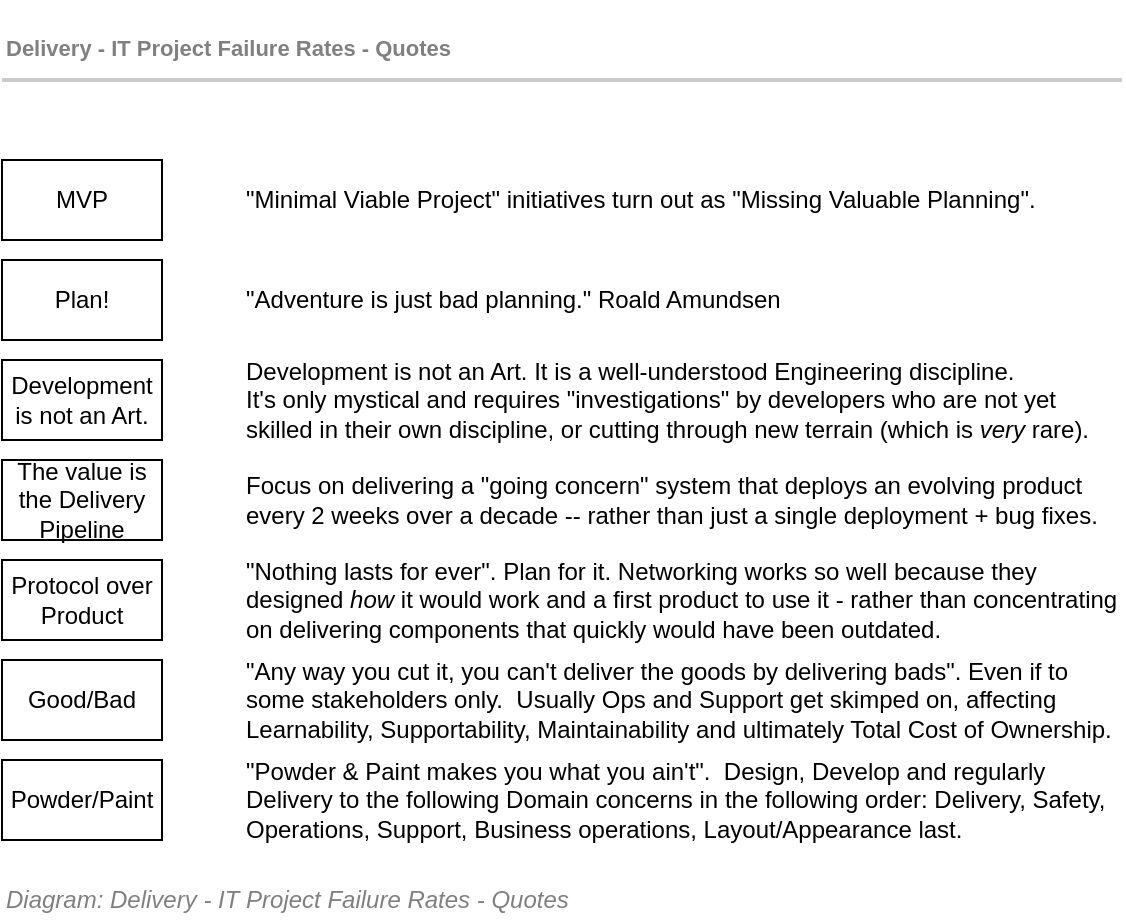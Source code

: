 <mxfile version="17.5.0" type="google"><diagram name="Context/GD/Quotes" id="p-YkXYeWf90onT1nabTF"><mxGraphModel grid="1" page="1" gridSize="10" guides="1" tooltips="1" connect="1" arrows="1" fold="1" pageScale="1" pageWidth="827" pageHeight="1169" math="0" shadow="0"><root><mxCell id="mXGdMgflrdQ1xEfVefRB-0"/><mxCell id="mXGdMgflrdQ1xEfVefRB-1" value="About" parent="mXGdMgflrdQ1xEfVefRB-0"/><mxCell id="mXGdMgflrdQ1xEfVefRB-10" value="Title/Page" parent="mXGdMgflrdQ1xEfVefRB-0"/><mxCell id="mXGdMgflrdQ1xEfVefRB-2" value="" style="group;fontSize=10;" connectable="0" vertex="1" parent="mXGdMgflrdQ1xEfVefRB-10"><mxGeometry x="120" y="120" width="560" height="45" as="geometry"/></mxCell><mxCell id="mXGdMgflrdQ1xEfVefRB-3" value="&lt;font style=&quot;font-size: 11px&quot;&gt;Delivery - IT Project Failure Rates - Quotes&lt;/font&gt;" style="text;strokeColor=none;fillColor=none;html=1;fontSize=24;fontStyle=1;verticalAlign=middle;align=left;shadow=0;glass=0;comic=0;opacity=30;fontColor=#808080;" vertex="1" parent="mXGdMgflrdQ1xEfVefRB-2"><mxGeometry width="560" height="40" as="geometry"/></mxCell><mxCell id="mXGdMgflrdQ1xEfVefRB-4" value="" style="line;strokeWidth=2;html=1;shadow=0;glass=0;comic=0;fillColor=none;fontSize=10;fontColor=#CCCCCC;labelBackgroundColor=none;strokeColor=#CCCCCC;" vertex="1" parent="mXGdMgflrdQ1xEfVefRB-2"><mxGeometry y="35" width="560" height="10" as="geometry"/></mxCell><mxCell id="mXGdMgflrdQ1xEfVefRB-11" value="Boxes" parent="mXGdMgflrdQ1xEfVefRB-0"/><mxCell id="mXGdMgflrdQ1xEfVefRB-5" value="Plan!" style="rounded=0;whiteSpace=wrap;html=1;" vertex="1" parent="mXGdMgflrdQ1xEfVefRB-11"><mxGeometry x="120" y="250" width="80" height="40" as="geometry"/></mxCell><mxCell id="mXGdMgflrdQ1xEfVefRB-23" value="Development is not an Art." style="rounded=0;whiteSpace=wrap;html=1;" vertex="1" parent="mXGdMgflrdQ1xEfVefRB-11"><mxGeometry x="120" y="300" width="80" height="40" as="geometry"/></mxCell><mxCell id="mXGdMgflrdQ1xEfVefRB-25" value="The value is the Delivery Pipeline" style="rounded=0;whiteSpace=wrap;html=1;" vertex="1" parent="mXGdMgflrdQ1xEfVefRB-11"><mxGeometry x="120" y="350" width="80" height="40" as="geometry"/></mxCell><mxCell id="mXGdMgflrdQ1xEfVefRB-27" value="Protocol over Product" style="rounded=0;whiteSpace=wrap;html=1;" vertex="1" parent="mXGdMgflrdQ1xEfVefRB-11"><mxGeometry x="120" y="400" width="80" height="40" as="geometry"/></mxCell><mxCell id="mXGdMgflrdQ1xEfVefRB-29" value="MVP" style="rounded=0;whiteSpace=wrap;html=1;" vertex="1" parent="mXGdMgflrdQ1xEfVefRB-11"><mxGeometry x="120" y="200" width="80" height="40" as="geometry"/></mxCell><mxCell id="mXGdMgflrdQ1xEfVefRB-31" value="Good/Bad" style="rounded=0;whiteSpace=wrap;html=1;" vertex="1" parent="mXGdMgflrdQ1xEfVefRB-11"><mxGeometry x="120" y="450" width="80" height="40" as="geometry"/></mxCell><mxCell id="mXGdMgflrdQ1xEfVefRB-33" value="Powder/Paint" style="rounded=0;whiteSpace=wrap;html=1;" vertex="1" parent="mXGdMgflrdQ1xEfVefRB-11"><mxGeometry x="120" y="500" width="80" height="40" as="geometry"/></mxCell><mxCell id="JwquyI47fJW0Nx44kJB4-2" value="&quot;Powder &amp;amp; Paint makes you what you ain't&quot;.&amp;nbsp; Design, Develop and regularly Delivery to the following Domain concerns in the following order: Delivery, Safety, Operations, Support, Business operations, Layout/Appearance last." style="rounded=1;whiteSpace=wrap;html=1;align=left;strokeColor=none;fillColor=none;" vertex="1" parent="mXGdMgflrdQ1xEfVefRB-11"><mxGeometry x="240" y="500" width="440" height="40" as="geometry"/></mxCell><mxCell id="mXGdMgflrdQ1xEfVefRB-12" value="&quot;Adventure is just bad planning.&quot; Roald Amundsen" style="rounded=1;whiteSpace=wrap;html=1;align=left;strokeColor=none;fillColor=none;" vertex="1" parent="mXGdMgflrdQ1xEfVefRB-11"><mxGeometry x="240" y="250" width="440" height="40" as="geometry"/></mxCell><mxCell id="mXGdMgflrdQ1xEfVefRB-24" value="Development is not an Art. It is a well-understood Engineering discipline.&amp;nbsp; &lt;br&gt;It's only mystical and requires &quot;investigations&quot; by developers who are not yet skilled in their own discipline, or cutting through new terrain (which is &lt;i&gt;very&lt;/i&gt; rare)." style="rounded=1;whiteSpace=wrap;html=1;align=left;strokeColor=none;fillColor=none;" vertex="1" parent="mXGdMgflrdQ1xEfVefRB-11"><mxGeometry x="240" y="300" width="440" height="40" as="geometry"/></mxCell><mxCell id="mXGdMgflrdQ1xEfVefRB-26" value="Focus on delivering a &quot;going concern&quot; system that deploys an evolving product every 2 weeks over a decade -- rather than just a single deployment + bug fixes.&amp;nbsp;&amp;nbsp;" style="rounded=1;whiteSpace=wrap;html=1;align=left;strokeColor=none;fillColor=none;" vertex="1" parent="mXGdMgflrdQ1xEfVefRB-11"><mxGeometry x="240" y="350" width="440" height="40" as="geometry"/></mxCell><mxCell id="mXGdMgflrdQ1xEfVefRB-28" value="&quot;Nothing lasts for ever&quot;. Plan for it. Networking works so well because they designed &lt;i&gt;how&lt;/i&gt; it would work and a first product to use it - rather than concentrating on delivering components that quickly would have been outdated." style="rounded=1;whiteSpace=wrap;html=1;align=left;strokeColor=none;fillColor=none;" vertex="1" parent="mXGdMgflrdQ1xEfVefRB-11"><mxGeometry x="240" y="400" width="440" height="40" as="geometry"/></mxCell><mxCell id="mXGdMgflrdQ1xEfVefRB-30" value="&quot;Minimal Viable Project&quot; initiatives turn out as &quot;Missing Valuable Planning&quot;." style="rounded=1;whiteSpace=wrap;html=1;align=left;strokeColor=none;fillColor=none;" vertex="1" parent="mXGdMgflrdQ1xEfVefRB-11"><mxGeometry x="240" y="200" width="440" height="40" as="geometry"/></mxCell><mxCell id="mXGdMgflrdQ1xEfVefRB-32" value="&quot;Any way you cut it, you can't deliver the goods by delivering bads&quot;. Even if to some stakeholders only.&amp;nbsp; Usually Ops and Support get skimped on, affecting&amp;nbsp; Learnability, Supportability, Maintainability and ultimately Total Cost of Ownership.&amp;nbsp;" style="rounded=1;whiteSpace=wrap;html=1;align=left;strokeColor=none;fillColor=none;" vertex="1" parent="mXGdMgflrdQ1xEfVefRB-11"><mxGeometry x="240" y="450" width="440" height="40" as="geometry"/></mxCell><mxCell id="QmOVAXtmM9dkM2VLAtrc-2" value="Title/Diagram" parent="mXGdMgflrdQ1xEfVefRB-0"/><mxCell id="QmOVAXtmM9dkM2VLAtrc-1" value="&lt;font style=&quot;font-size: 12px&quot;&gt;Diagram: Delivery - IT Project Failure Rates - Quotes&lt;/font&gt;" style="text;strokeColor=none;fillColor=none;html=1;fontSize=12;fontStyle=2;verticalAlign=middle;align=left;shadow=0;glass=0;comic=0;opacity=30;fontColor=#808080;" vertex="1" parent="QmOVAXtmM9dkM2VLAtrc-2"><mxGeometry x="120" y="560" width="520" height="20" as="geometry"/></mxCell></root></mxGraphModel></diagram></mxfile>
